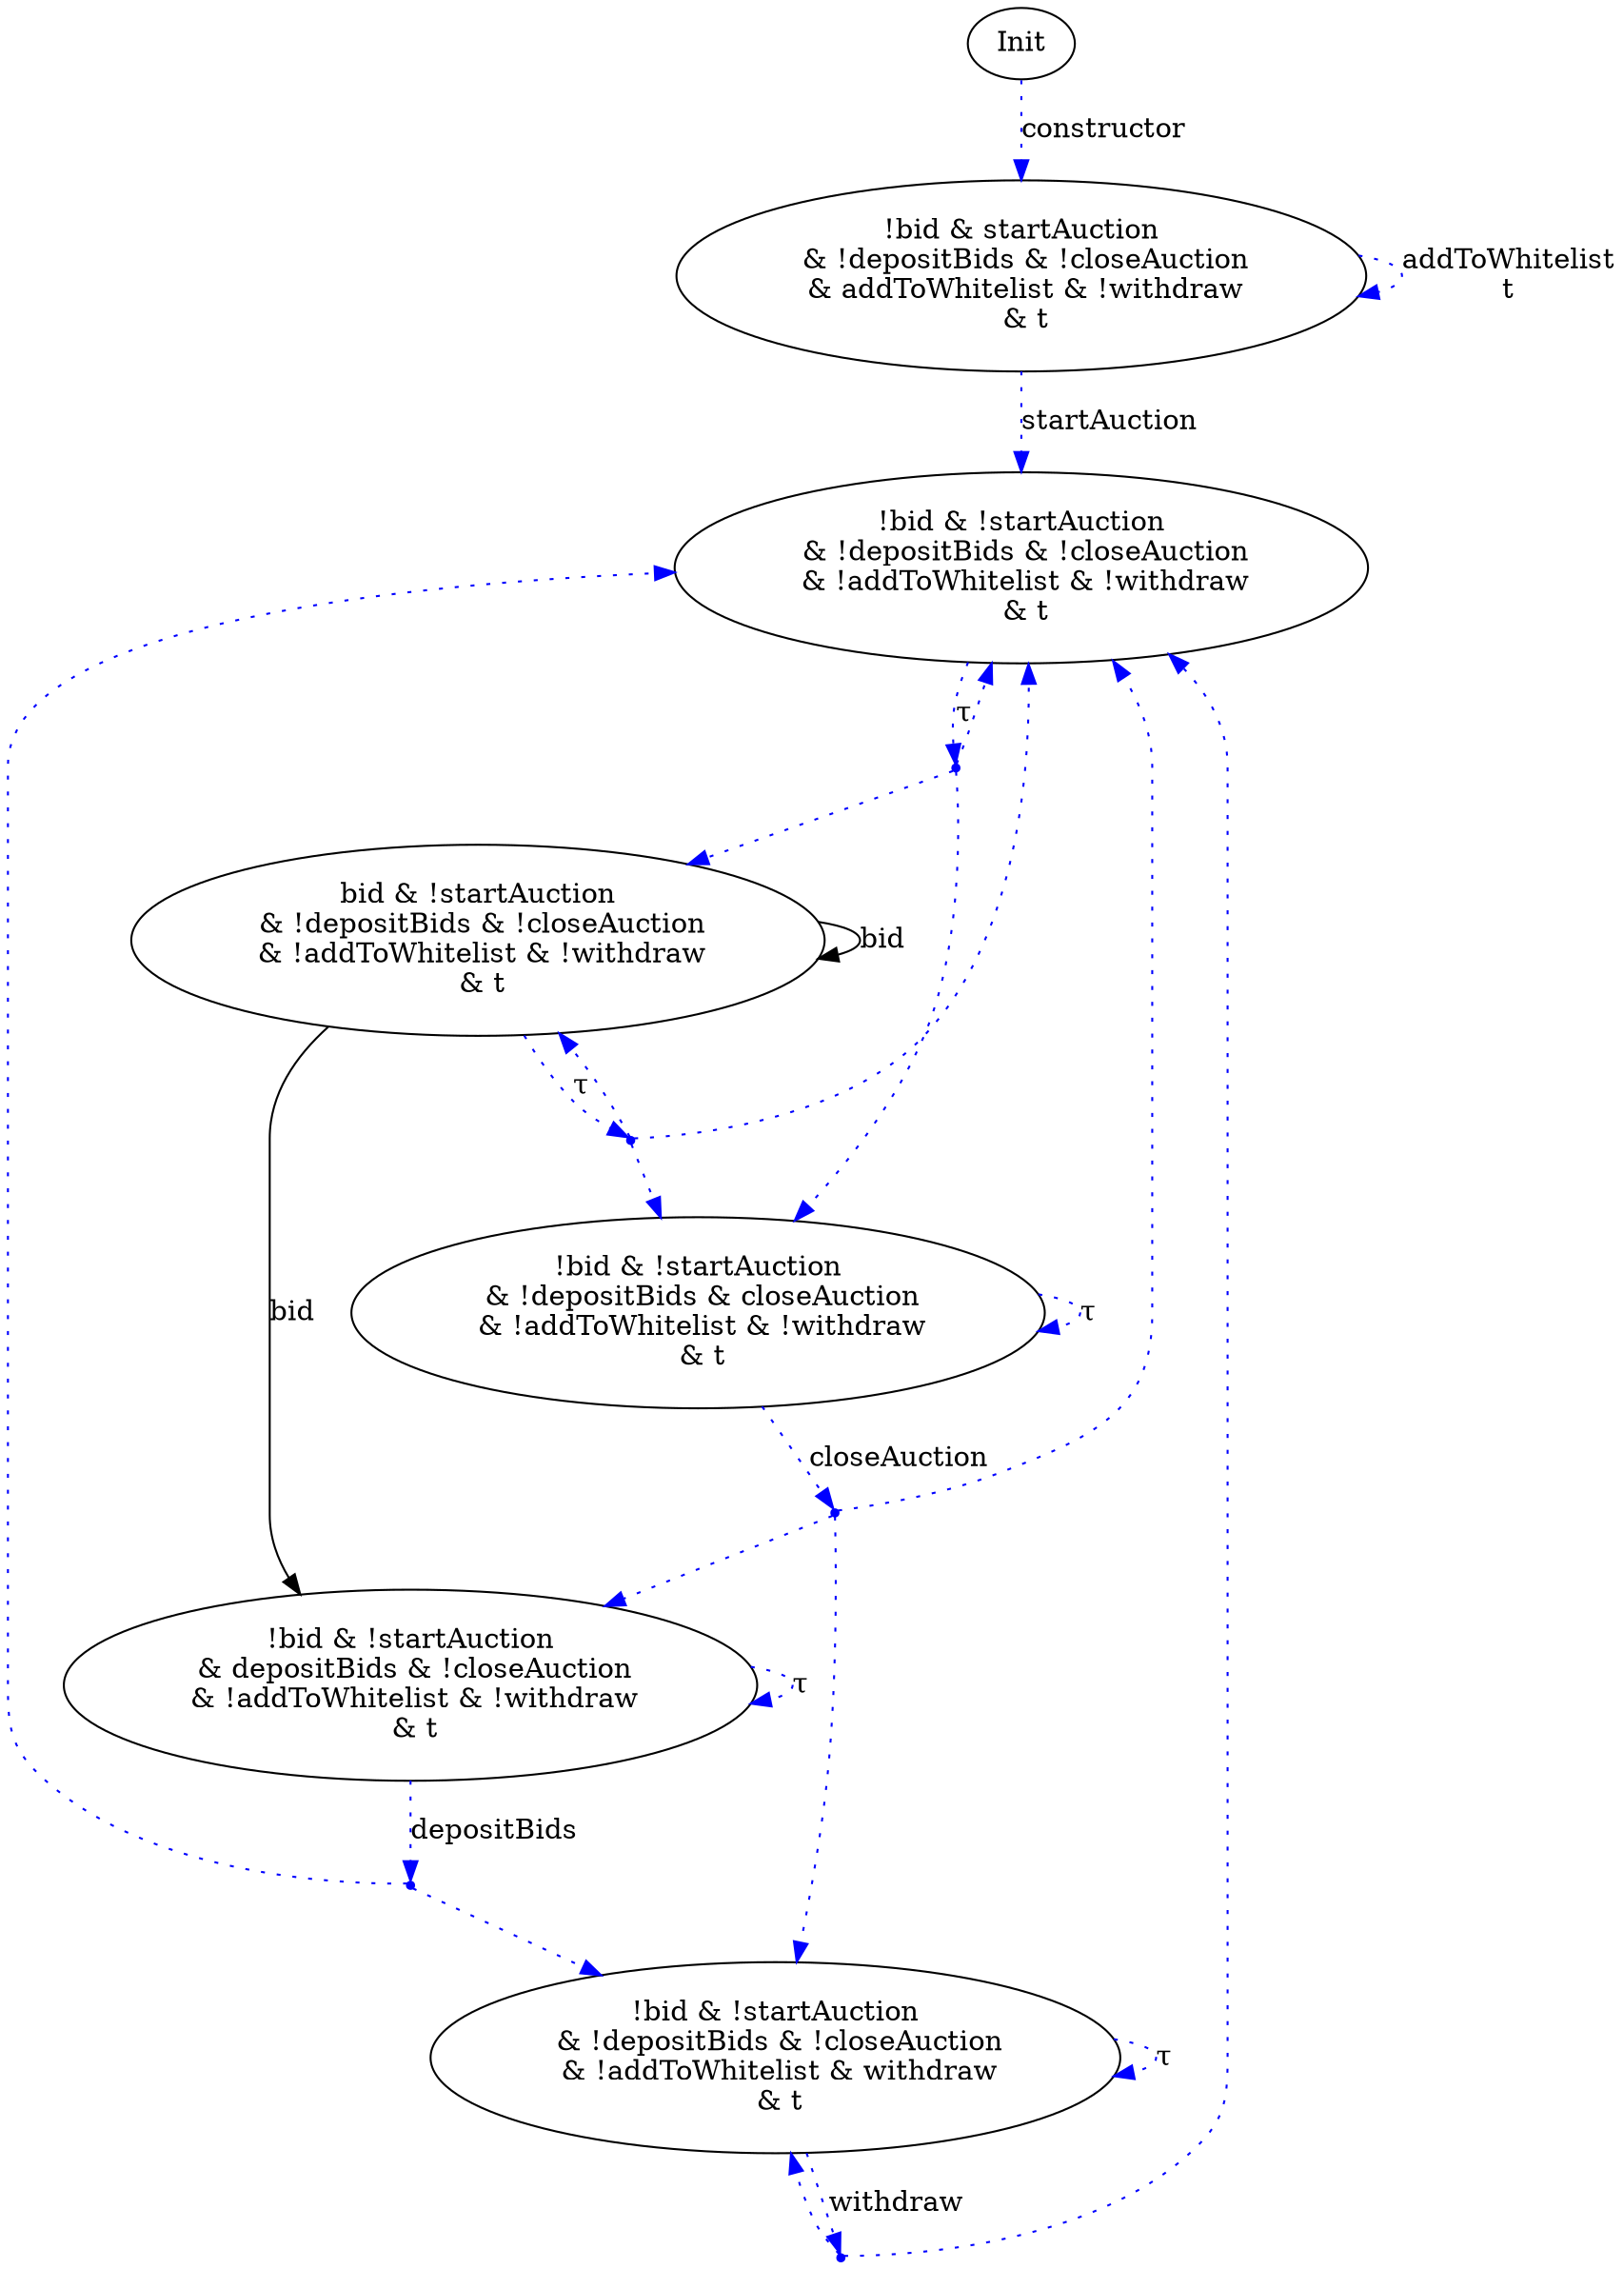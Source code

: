 digraph {

S00 [label="Init"]
S76 [label="!bid & startAuction\n & !depositBids & !closeAuction\n & addToWhitelist & !withdraw\n & t"]
S100 [label="!bid & !startAuction\n & !depositBids & !closeAuction\n & !addToWhitelist & withdraw\n & t"]
S103 [label="!bid & !startAuction\n & !depositBids & closeAuction\n & !addToWhitelist & !withdraw\n & t"]
S106 [label="!bid & !startAuction\n & depositBids & !closeAuction\n & !addToWhitelist & !withdraw\n & t"]
S115 [label="bid & !startAuction\n & !depositBids & !closeAuction\n & !addToWhitelist & !withdraw\n & t"]
S121 [label="!bid & !startAuction\n & !depositBids & !closeAuction\n & !addToWhitelist & !withdraw\n & t"]

S106_depositBids [label="", shape="point", color="blue"]
S115_τ [label="", shape="point", color="blue"]
S103_closeAuction [label="", shape="point", color="blue"]
S100_withdraw [label="", shape="point", color="blue"]
S121_τ [label="", shape="point", color="blue"]

S106->S106_depositBids [label="depositBids", style="dotted", color="blue"]
S106_depositBids->S121 [label="", style="dotted", color="blue"]
S106_depositBids->S100 [label="", style="dotted", color="blue"]
S106->S106 [label="τ", style="dotted", color="blue"]
S00->S76 [label="constructor", style="dotted", color="blue"]
S76->S121 [label="startAuction", style="dotted", color="blue"]
S76->S76 [label="addToWhitelist\nt", style="dotted", color="blue"]
S115->S115_τ [label="τ", style="dotted", color="blue"]
S115_τ->S115 [label="", style="dotted", color="blue"]
S115_τ->S103 [label="", style="dotted", color="blue"]
S115_τ->S121 [label="", style="dotted", color="blue"]
S115->S115 [label="bid", style="", color="black"]
S115->S106 [label="bid", style="", color="black"]
S103->S103_closeAuction [label="closeAuction", style="dotted", color="blue"]
S103_closeAuction->S121 [label="", style="dotted", color="blue"]
S103_closeAuction->S100 [label="", style="dotted", color="blue"]
S103_closeAuction->S106 [label="", style="dotted", color="blue"]
S103->S103 [label="τ", style="dotted", color="blue"]
S100->S100_withdraw [label="withdraw", style="dotted", color="blue"]
S100_withdraw->S121 [label="", style="dotted", color="blue"]
S100_withdraw->S100 [label="", style="dotted", color="blue"]
S100->S100 [label="τ", style="dotted", color="blue"]
S121->S121_τ [label="τ", style="dotted", color="blue"]
S121_τ->S115 [label="", style="dotted", color="blue"]
S121_τ->S121 [label="", style="dotted", color="blue"]
S121_τ->S103 [label="", style="dotted", color="blue"]
}